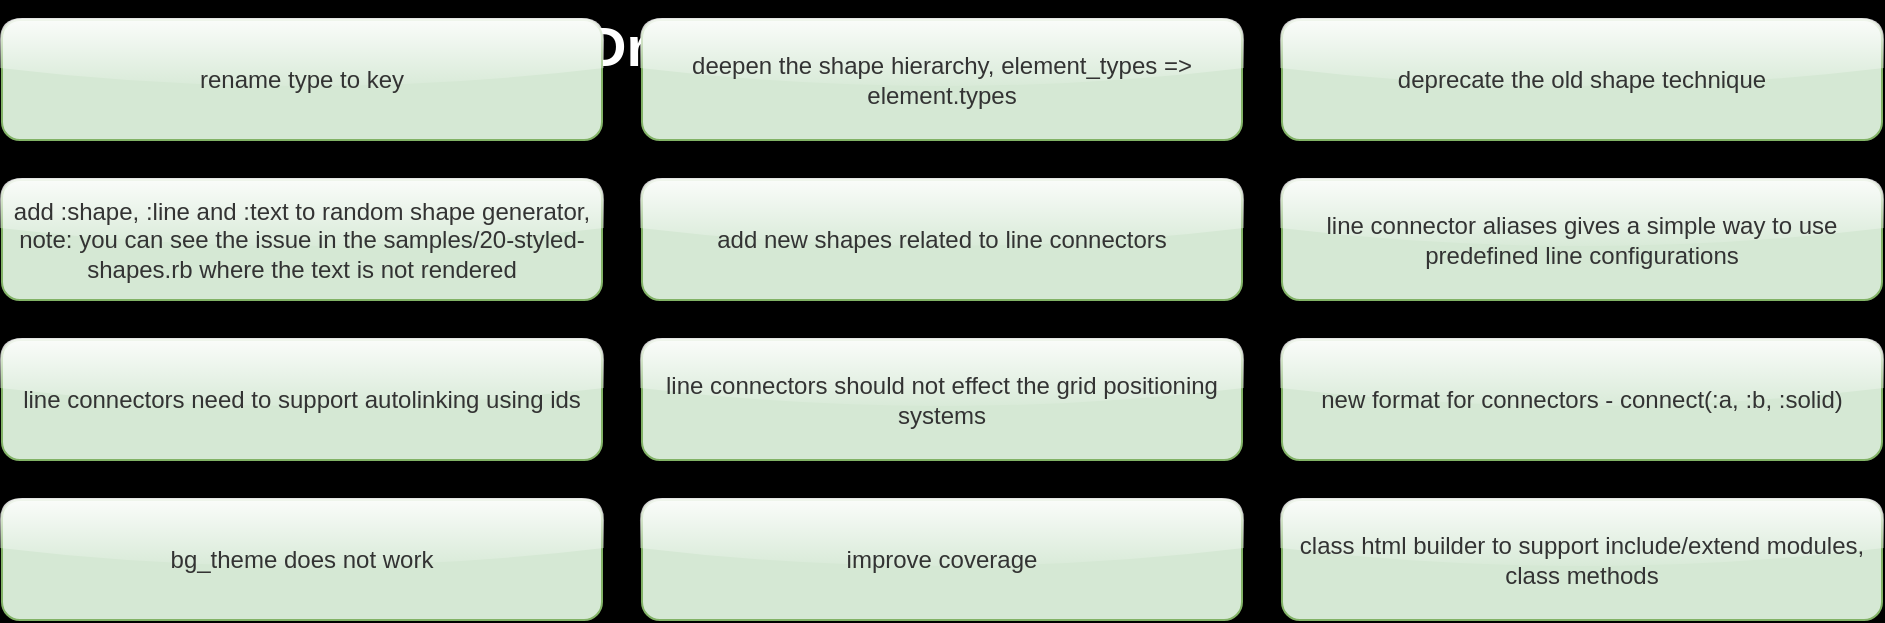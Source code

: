 <mxfile>
  <diagram id="QkS" name="In progress">
    <mxGraphModel dx="0" dy="0" background="#000000" grid="0" gridSize="10" guides="1" tooltips="1" connect="1" arrows="1" fold="1" page="1" pageScale="1" pageWidth="1169" pageHeight="827" math="0" shadow="0">
      <root>
        <mxCell id="page_root_QkS" parent="QkS"/>
        <mxCell id="node_root_QkS" parent="page_root_QkS"/>
        <mxCell id="QkS-1" value="DrawIO DSL" style="whiteSpace=wrap;html=1;rounded=1;glass=1;fontColor=#FFFFFF;text;fontSize=28;fontStyle=1;fillColor=none" vertex="1" parent="node_root_QkS">
          <mxGeometry x="300" y="0" width="400" height="80" as="geometry"/>
        </mxCell>
        <mxCell id="QkS-3" value="rename type to key" style="whiteSpace=wrap;html=1;rounded=1;glass=1;fillColor=#d5e8d4;strokeColor=#82b366;fontColor=#333333" vertex="1" parent="node_root_QkS">
          <mxGeometry x="10" y="10" width="300" height="60" as="geometry"/>
        </mxCell>
        <mxCell id="QkS-4" value="deepen the shape hierarchy,  element_types =&gt; element.types" style="whiteSpace=wrap;html=1;rounded=1;glass=1;fillColor=#d5e8d4;strokeColor=#82b366;fontColor=#333333" vertex="1" parent="node_root_QkS">
          <mxGeometry x="330" y="10" width="300" height="60" as="geometry"/>
        </mxCell>
        <mxCell id="QkS-5" value="deprecate the old shape technique" style="whiteSpace=wrap;html=1;rounded=1;glass=1;fillColor=#d5e8d4;strokeColor=#82b366;fontColor=#333333" vertex="1" parent="node_root_QkS">
          <mxGeometry x="650" y="10" width="300" height="60" as="geometry"/>
        </mxCell>
        <mxCell id="QkS-6" value="add :shape, :line and :text to random shape generator, note: you can see the issue in the samples/20-styled-shapes.rb where the text is not rendered" style="whiteSpace=wrap;html=1;rounded=1;glass=1;fillColor=#d5e8d4;strokeColor=#82b366;fontColor=#333333" vertex="1" parent="node_root_QkS">
          <mxGeometry x="10" y="90" width="300" height="60" as="geometry"/>
        </mxCell>
        <mxCell id="QkS-7" value="add new shapes related to line connectors" style="whiteSpace=wrap;html=1;rounded=1;glass=1;fillColor=#d5e8d4;strokeColor=#82b366;fontColor=#333333" vertex="1" parent="node_root_QkS">
          <mxGeometry x="330" y="90" width="300" height="60" as="geometry"/>
        </mxCell>
        <mxCell id="QkS-8" value="line connector aliases gives a simple way to use predefined line configurations" style="whiteSpace=wrap;html=1;rounded=1;glass=1;fillColor=#d5e8d4;strokeColor=#82b366;fontColor=#333333" vertex="1" parent="node_root_QkS">
          <mxGeometry x="650" y="90" width="300" height="60" as="geometry"/>
        </mxCell>
        <mxCell id="QkS-9" value="line connectors need to support autolinking using ids" style="whiteSpace=wrap;html=1;rounded=1;glass=1;fillColor=#d5e8d4;strokeColor=#82b366;fontColor=#333333" vertex="1" parent="node_root_QkS">
          <mxGeometry x="10" y="170" width="300" height="60" as="geometry"/>
        </mxCell>
        <mxCell id="QkS-10" value="line connectors should not effect the grid positioning systems" style="whiteSpace=wrap;html=1;rounded=1;glass=1;fillColor=#d5e8d4;strokeColor=#82b366;fontColor=#333333" vertex="1" parent="node_root_QkS">
          <mxGeometry x="330" y="170" width="300" height="60" as="geometry"/>
        </mxCell>
        <mxCell id="QkS-11" value="new format for connectors - connect(:a, :b, :solid)" style="whiteSpace=wrap;html=1;rounded=1;glass=1;fillColor=#d5e8d4;strokeColor=#82b366;fontColor=#333333" vertex="1" parent="node_root_QkS">
          <mxGeometry x="650" y="170" width="300" height="60" as="geometry"/>
        </mxCell>
        <mxCell id="QkS-12" value="bg_theme does not work" style="whiteSpace=wrap;html=1;rounded=1;glass=1;fillColor=#d5e8d4;strokeColor=#82b366;fontColor=#333333" vertex="1" parent="node_root_QkS">
          <mxGeometry x="10" y="250" width="300" height="60" as="geometry"/>
        </mxCell>
        <mxCell id="QkS-13" value="improve coverage" style="whiteSpace=wrap;html=1;rounded=1;glass=1;fillColor=#d5e8d4;strokeColor=#82b366;fontColor=#333333" vertex="1" parent="node_root_QkS">
          <mxGeometry x="330" y="250" width="300" height="60" as="geometry"/>
        </mxCell>
        <mxCell id="QkS-14" value="class html builder to support include/extend modules, class methods" style="whiteSpace=wrap;html=1;rounded=1;glass=1;fillColor=#d5e8d4;strokeColor=#82b366;fontColor=#333333" vertex="1" parent="node_root_QkS">
          <mxGeometry x="650" y="250" width="300" height="60" as="geometry"/>
        </mxCell>
      </root>
    </mxGraphModel>
  </diagram>
  <diagram id="fty" name="To Do">
    <mxGraphModel dx="0" dy="0" background="#000000" grid="0" gridSize="10" guides="1" tooltips="1" connect="1" arrows="1" fold="1" page="1" pageScale="1" pageWidth="1169" pageHeight="827" math="0" shadow="0">
      <root>
        <mxCell id="page_root_fty" parent="fty"/>
        <mxCell id="node_root_fty" parent="page_root_fty"/>
        <mxCell id="fty-2" value="refactor shapes to use configuration file and split into elements, lines and texts" style="whiteSpace=wrap;html=1;rounded=1;glass=1;fillColor=#dae8fc;strokeColor=#6c8ebf;fontColor=#333333" vertex="1" parent="node_root_fty">
          <mxGeometry x="10" y="10" width="300" height="60" as="geometry"/>
        </mxCell>
        <mxCell id="fty-3" value="does x, y, w, h need to be on lines (no for connectors, but other lines?)" style="whiteSpace=wrap;html=1;rounded=1;glass=1;fillColor=#dae8fc;strokeColor=#6c8ebf;fontColor=#333333" vertex="1" parent="node_root_fty">
          <mxGeometry x="330" y="10" width="300" height="60" as="geometry"/>
        </mxCell>
        <mxCell id="fty-4" value="update domain model with all the recent architecture changes" style="whiteSpace=wrap;html=1;rounded=1;glass=1;fillColor=#dae8fc;strokeColor=#6c8ebf;fontColor=#333333" vertex="1" parent="node_root_fty">
          <mxGeometry x="650" y="10" width="300" height="60" as="geometry"/>
        </mxCell>
        <mxCell id="fty-5" value="replace generated methods for shapes, texts and lines with meta programming" style="whiteSpace=wrap;html=1;rounded=1;glass=1;fillColor=#dae8fc;strokeColor=#6c8ebf;fontColor=#333333" vertex="1" parent="node_root_fty">
          <mxGeometry x="10" y="90" width="300" height="60" as="geometry"/>
        </mxCell>
        <mxCell id="fty-6" value="refactor HTML builder to custom GEM or use existing ruby GEM" style="whiteSpace=wrap;html=1;rounded=1;glass=1;fillColor=#dae8fc;strokeColor=#6c8ebf;fontColor=#333333" vertex="1" parent="node_root_fty">
          <mxGeometry x="330" y="90" width="300" height="60" as="geometry"/>
        </mxCell>
        <mxCell id="fty-7" value="add page background to theme, use it whenever the theme is set at a diagram/page level" style="whiteSpace=wrap;html=1;rounded=1;glass=1;fillColor=#dae8fc;strokeColor=#6c8ebf;fontColor=#333333" vertex="1" parent="node_root_fty">
          <mxGeometry x="650" y="90" width="300" height="60" as="geometry"/>
        </mxCell>
        <mxCell id="fty-8" value="move DrawioDsl::Formatters::Factory::FORMATTERS to resource file" style="whiteSpace=wrap;html=1;rounded=1;glass=1;fillColor=#dae8fc;strokeColor=#6c8ebf;fontColor=#333333" vertex="1" parent="node_root_fty">
          <mxGeometry x="10" y="170" width="300" height="60" as="geometry"/>
        </mxCell>
        <mxCell id="fty-9" value="move DrawioDsl::Formatters::StyleBuilder::MAPPINGS to resource file" style="whiteSpace=wrap;html=1;rounded=1;glass=1;fillColor=#dae8fc;strokeColor=#6c8ebf;fontColor=#333333" vertex="1" parent="node_root_fty">
          <mxGeometry x="330" y="170" width="300" height="60" as="geometry"/>
        </mxCell>
        <mxCell id="fty-10" value="settings style attributes need to de-duplicate, might be best to utilize the new StyleBuilder class" style="whiteSpace=wrap;html=1;rounded=1;glass=1;fillColor=#dae8fc;strokeColor=#6c8ebf;fontColor=#333333" vertex="1" parent="node_root_fty">
          <mxGeometry x="650" y="170" width="300" height="60" as="geometry"/>
        </mxCell>
        <mxCell id="fty-11" value="write SVG directly into other projects" style="whiteSpace=wrap;html=1;rounded=1;glass=1;fillColor=#dae8fc;strokeColor=#6c8ebf;fontColor=#333333" vertex="1" parent="node_root_fty">
          <mxGeometry x="10" y="250" width="300" height="60" as="geometry"/>
        </mxCell>
        <mxCell id="fty-12" value="Nodes need to support child nodes" style="whiteSpace=wrap;html=1;rounded=1;glass=1;fillColor=#dae8fc;strokeColor=#6c8ebf;fontColor=#333333" vertex="1" parent="node_root_fty">
          <mxGeometry x="330" y="250" width="300" height="60" as="geometry"/>
        </mxCell>
        <mxCell id="fty-13" value="Grid layout does not position itself in relation to the last element" style="whiteSpace=wrap;html=1;rounded=1;glass=1;fillColor=#dae8fc;strokeColor=#6c8ebf;fontColor=#333333" vertex="1" parent="node_root_fty">
          <mxGeometry x="650" y="250" width="300" height="60" as="geometry"/>
        </mxCell>
        <mxCell id="fty-14" value="Grid layout should not be affected by connector lines" style="whiteSpace=wrap;html=1;rounded=1;glass=1;fillColor=#dae8fc;strokeColor=#6c8ebf;fontColor=#333333" vertex="1" parent="node_root_fty">
          <mxGeometry x="10" y="330" width="300" height="60" as="geometry"/>
        </mxCell>
        <mxCell id="fty-15" value="Grid layout should support flow break (break to next section if less then boundary)" style="whiteSpace=wrap;html=1;rounded=1;glass=1;fillColor=#dae8fc;strokeColor=#6c8ebf;fontColor=#333333" vertex="1" parent="node_root_fty">
          <mxGeometry x="330" y="330" width="300" height="60" as="geometry"/>
        </mxCell>
        <mxCell id="fty-16" value="Grid layout should support hard break (break to next section)" style="whiteSpace=wrap;html=1;rounded=1;glass=1;fillColor=#dae8fc;strokeColor=#6c8ebf;fontColor=#333333" vertex="1" parent="node_root_fty">
          <mxGeometry x="650" y="330" width="300" height="60" as="geometry"/>
        </mxCell>
        <mxCell id="fty-17" value="Dynamic sized shapes that expand to the size of their text" style="whiteSpace=wrap;html=1;rounded=1;glass=1;fillColor=#dae8fc;strokeColor=#6c8ebf;fontColor=#333333" vertex="1" parent="node_root_fty">
          <mxGeometry x="10" y="410" width="300" height="60" as="geometry"/>
        </mxCell>
        <mxCell id="fty-18" value="Control of text padding left, right, top and bottom" style="whiteSpace=wrap;html=1;rounded=1;glass=1;fillColor=#dae8fc;strokeColor=#6c8ebf;fontColor=#333333" vertex="1" parent="node_root_fty">
          <mxGeometry x="330" y="410" width="300" height="60" as="geometry"/>
        </mxCell>
        <mxCell id="fty-19" value="Improve the theme control over text-only shapes" style="whiteSpace=wrap;html=1;rounded=1;glass=1;fillColor=#dae8fc;strokeColor=#6c8ebf;fontColor=#333333" vertex="1" parent="node_root_fty">
          <mxGeometry x="650" y="410" width="300" height="60" as="geometry"/>
        </mxCell>
        <mxCell id="fty-20" value="x,y settings do not work for shapes within a grid layout" style="whiteSpace=wrap;html=1;rounded=1;glass=1;fillColor=#dae8fc;strokeColor=#6c8ebf;fontColor=#333333" vertex="1" parent="node_root_fty">
          <mxGeometry x="10" y="490" width="300" height="60" as="geometry"/>
        </mxCell>
        <mxCell id="fty-21" value="page layout so that you drop elements on and they are positioned correctly, e.g centered, left, right, etc, maybe a grid layout with a wrap of 1 and a width of the page is sufficient" style="whiteSpace=wrap;html=1;rounded=1;glass=1;fillColor=#dae8fc;strokeColor=#6c8ebf;fontColor=#333333" vertex="1" parent="node_root_fty">
          <mxGeometry x="330" y="490" width="300" height="60" as="geometry"/>
        </mxCell>
      </root>
    </mxGraphModel>
  </diagram>
  <diagram id="wIK" name="Done">
    <mxGraphModel dx="0" dy="0" background="#000000" grid="0" gridSize="10" guides="1" tooltips="1" connect="1" arrows="1" fold="1" page="1" pageScale="1" pageWidth="1169" pageHeight="827" math="0" shadow="0">
      <root>
        <mxCell id="page_root_wIK" parent="wIK"/>
        <mxCell id="node_root_wIK" parent="page_root_wIK"/>
        <mxCell id="wIK-2" value="headings do not appear to be working?" style="whiteSpace=wrap;html=1;rounded=1;glass=1;fillColor=#f8cecc;strokeColor=#b85450;fontColor=#333333" vertex="1" parent="node_root_wIK">
          <mxGeometry x="10" y="10" width="300" height="60" as="geometry"/>
        </mxCell>
        <mxCell id="wIK-3" value="add sample for backgrounds with text on top, add support for favourite backgrounds" style="whiteSpace=wrap;html=1;rounded=1;glass=1;fillColor=#f8cecc;strokeColor=#b85450;fontColor=#333333" vertex="1" parent="node_root_wIK">
          <mxGeometry x="330" y="10" width="300" height="60" as="geometry"/>
        </mxCell>
        <mxCell id="wIK-4" value="add background themes, with foreground text color" style="whiteSpace=wrap;html=1;rounded=1;glass=1;fillColor=#f8cecc;strokeColor=#b85450;fontColor=#333333" vertex="1" parent="node_root_wIK">
          <mxGeometry x="650" y="10" width="300" height="60" as="geometry"/>
        </mxCell>
        <mxCell id="wIK-5" value="refactor shapes configuration so that it reads from custom file" style="whiteSpace=wrap;html=1;rounded=1;glass=1;fillColor=#f8cecc;strokeColor=#b85450;fontColor=#333333" vertex="1" parent="node_root_wIK">
          <mxGeometry x="10" y="90" width="300" height="60" as="geometry"/>
        </mxCell>
        <mxCell id="wIK-6" value="fix :text" style="whiteSpace=wrap;html=1;rounded=1;glass=1;fillColor=#f8cecc;strokeColor=#b85450;fontColor=#333333" vertex="1" parent="node_root_wIK">
          <mxGeometry x="330" y="90" width="300" height="60" as="geometry"/>
        </mxCell>
        <mxCell id="wIK-7" value="configuration for lines" style="whiteSpace=wrap;html=1;rounded=1;glass=1;fillColor=#f8cecc;strokeColor=#b85450;fontColor=#333333" vertex="1" parent="node_root_wIK">
          <mxGeometry x="650" y="90" width="300" height="60" as="geometry"/>
        </mxCell>
        <mxCell id="wIK-8" value="configuration for text" style="whiteSpace=wrap;html=1;rounded=1;glass=1;fillColor=#f8cecc;strokeColor=#b85450;fontColor=#333333" vertex="1" parent="node_root_wIK">
          <mxGeometry x="10" y="170" width="300" height="60" as="geometry"/>
        </mxCell>
        <mxCell id="wIK-9" value="configuration for elements" style="whiteSpace=wrap;html=1;rounded=1;glass=1;fillColor=#f8cecc;strokeColor=#b85450;fontColor=#333333" vertex="1" parent="node_root_wIK">
          <mxGeometry x="330" y="170" width="300" height="60" as="geometry"/>
        </mxCell>
        <mxCell id="wIK-10" value="configuration for line strokes" style="whiteSpace=wrap;html=1;rounded=1;glass=1;fillColor=#f8cecc;strokeColor=#b85450;fontColor=#333333" vertex="1" parent="node_root_wIK">
          <mxGeometry x="650" y="170" width="300" height="60" as="geometry"/>
        </mxCell>
        <mxCell id="wIK-11" value="configuration for connector compass direction" style="whiteSpace=wrap;html=1;rounded=1;glass=1;fillColor=#f8cecc;strokeColor=#b85450;fontColor=#333333" vertex="1" parent="node_root_wIK">
          <mxGeometry x="10" y="250" width="300" height="60" as="geometry"/>
        </mxCell>
        <mxCell id="wIK-12" value="configuration for connector design" style="whiteSpace=wrap;html=1;rounded=1;glass=1;fillColor=#f8cecc;strokeColor=#b85450;fontColor=#333333" vertex="1" parent="node_root_wIK">
          <mxGeometry x="330" y="250" width="300" height="60" as="geometry"/>
        </mxCell>
        <mxCell id="wIK-13" value="configuration for connector arrows" style="whiteSpace=wrap;html=1;rounded=1;glass=1;fillColor=#f8cecc;strokeColor=#b85450;fontColor=#333333" vertex="1" parent="node_root_wIK">
          <mxGeometry x="650" y="250" width="300" height="60" as="geometry"/>
        </mxCell>
        <mxCell id="wIK-14" value="configuration for connector waypoints" style="whiteSpace=wrap;html=1;rounded=1;glass=1;fillColor=#f8cecc;strokeColor=#b85450;fontColor=#333333" vertex="1" parent="node_root_wIK">
          <mxGeometry x="10" y="330" width="300" height="60" as="geometry"/>
        </mxCell>
        <mxCell id="wIK-15" value="export_json will output a diagram in machine readable format" style="whiteSpace=wrap;html=1;rounded=1;glass=1;fillColor=#f8cecc;strokeColor=#b85450;fontColor=#333333" vertex="1" parent="node_root_wIK">
          <mxGeometry x="330" y="330" width="300" height="60" as="geometry"/>
        </mxCell>
        <mxCell id="wIK-16" value="class html formatter to support regular html nodes such as p, h1.. ul, li that are found on the builder" style="whiteSpace=wrap;html=1;rounded=1;glass=1;fillColor=#f8cecc;strokeColor=#b85450;fontColor=#333333" vertex="1" parent="node_root_wIK">
          <mxGeometry x="650" y="330" width="300" height="60" as="geometry"/>
        </mxCell>
        <mxCell id="wIK-17" value="group box, like a regular box but with a top aligned h1 style title" style="whiteSpace=wrap;html=1;rounded=1;glass=1;fillColor=#f8cecc;strokeColor=#b85450;fontColor=#333333" vertex="1" parent="node_root_wIK">
          <mxGeometry x="10" y="410" width="300" height="60" as="geometry"/>
        </mxCell>
        <mxCell id="wIK-18" value="build a domain (class) diagram" style="whiteSpace=wrap;html=1;rounded=1;glass=1;fillColor=#f8cecc;strokeColor=#b85450;fontColor=#333333" vertex="1" parent="node_root_wIK">
          <mxGeometry x="330" y="410" width="300" height="60" as="geometry"/>
        </mxCell>
        <mxCell id="wIK-19" value="build configuration for line strokes %i[dashed dotted dashdot dashdotdot dotdotdot longdash)" style="whiteSpace=wrap;html=1;rounded=1;glass=1;fillColor=#f8cecc;strokeColor=#b85450;fontColor=#333333" vertex="1" parent="node_root_wIK">
          <mxGeometry x="650" y="410" width="300" height="60" as="geometry"/>
        </mxCell>
        <mxCell id="wIK-20" value="build configuration for line compass %i[n ne e se s sw w nw]" style="whiteSpace=wrap;html=1;rounded=1;glass=1;fillColor=#f8cecc;strokeColor=#b85450;fontColor=#333333" vertex="1" parent="node_root_wIK">
          <mxGeometry x="10" y="490" width="300" height="60" as="geometry"/>
        </mxCell>
        <mxCell id="wIK-21" value="build configuration for line shape %i[style1 style2 style3 style4]" style="whiteSpace=wrap;html=1;rounded=1;glass=1;fillColor=#f8cecc;strokeColor=#b85450;fontColor=#333333" vertex="1" parent="node_root_wIK">
          <mxGeometry x="330" y="490" width="300" height="60" as="geometry"/>
        </mxCell>
        <mxCell id="wIK-22" value="build configuration for arrows %i[straight triangle diamond circle cross short default none plain skewed_dash concave er_many er_one er_one_optional er_one_mandatory er_many_optional er_many_mandatory]" style="whiteSpace=wrap;html=1;rounded=1;glass=1;fillColor=#f8cecc;strokeColor=#b85450;fontColor=#333333" vertex="1" parent="node_root_wIK">
          <mxGeometry x="650" y="490" width="300" height="60" as="geometry"/>
        </mxCell>
        <mxCell id="wIK-23" value="refactor the shape-&gt;text_only (boolean) to category (symbol)" style="whiteSpace=wrap;html=1;rounded=1;glass=1;fillColor=#f8cecc;strokeColor=#b85450;fontColor=#333333" vertex="1" parent="node_root_wIK">
          <mxGeometry x="10" y="570" width="300" height="60" as="geometry"/>
        </mxCell>
        <mxCell id="wIK-24" value="ensure that ids are working as expected" style="whiteSpace=wrap;html=1;rounded=1;glass=1;fillColor=#f8cecc;strokeColor=#b85450;fontColor=#333333" vertex="1" parent="node_root_wIK">
          <mxGeometry x="330" y="570" width="300" height="60" as="geometry"/>
        </mxCell>
        <mxCell id="wIK-25" value="alter the initial parameter of all shapes so that it can be an ID, without named attribute" style="whiteSpace=wrap;html=1;rounded=1;glass=1;fillColor=#f8cecc;strokeColor=#b85450;fontColor=#333333" vertex="1" parent="node_root_wIK">
          <mxGeometry x="650" y="570" width="300" height="60" as="geometry"/>
        </mxCell>
        <mxCell id="wIK-26" value="move project-plan files" style="whiteSpace=wrap;html=1;rounded=1;glass=1;fillColor=#f8cecc;strokeColor=#b85450;fontColor=#333333" vertex="1" parent="node_root_wIK">
          <mxGeometry x="10" y="650" width="300" height="60" as="geometry"/>
        </mxCell>
        <mxCell id="wIK-27" value="alter configure_shape so it sets the default shape key and use that for selecting the default HTML formatter" style="whiteSpace=wrap;html=1;rounded=1;glass=1;fillColor=#f8cecc;strokeColor=#b85450;fontColor=#333333" vertex="1" parent="node_root_wIK">
          <mxGeometry x="330" y="650" width="300" height="60" as="geometry"/>
        </mxCell>
        <mxCell id="wIK-28" value="add todo shape to simplify project plan drawing" style="whiteSpace=wrap;html=1;rounded=1;glass=1;fillColor=#f8cecc;strokeColor=#b85450;fontColor=#333333" vertex="1" parent="node_root_wIK">
          <mxGeometry x="650" y="650" width="300" height="60" as="geometry"/>
        </mxCell>
        <mxCell id="wIK-29" value="introduce .value property to shape and let it use either formatted HTML or plain text title" style="whiteSpace=wrap;html=1;rounded=1;glass=1;fillColor=#f8cecc;strokeColor=#b85450;fontColor=#333333" vertex="1" parent="node_root_wIK">
          <mxGeometry x="10" y="730" width="300" height="60" as="geometry"/>
        </mxCell>
        <mxCell id="wIK-30" value="formatter DSL that can render HTML directly into the value property" style="whiteSpace=wrap;html=1;rounded=1;glass=1;fillColor=#f8cecc;strokeColor=#b85450;fontColor=#333333" vertex="1" parent="node_root_wIK">
          <mxGeometry x="330" y="730" width="300" height="60" as="geometry"/>
        </mxCell>
        <mxCell id="wIK-31" value="formatter DSL for class and interface generation" style="whiteSpace=wrap;html=1;rounded=1;glass=1;fillColor=#f8cecc;strokeColor=#b85450;fontColor=#333333" vertex="1" parent="node_root_wIK">
          <mxGeometry x="650" y="730" width="300" height="60" as="geometry"/>
        </mxCell>
        <mxCell id="wIK-32" value="generate extension based graphics based on drawio extensions.js" style="whiteSpace=wrap;html=1;rounded=1;glass=1;fillColor=#f8cecc;strokeColor=#b85450;fontColor=#333333" vertex="1" parent="node_root_wIK">
          <mxGeometry x="10" y="810" width="300" height="60" as="geometry"/>
        </mxCell>
        <mxCell id="wIK-33" value="active? flag on page defaulting to true. set to false to exclude page from diagram." style="whiteSpace=wrap;html=1;rounded=1;glass=1;fillColor=#f8cecc;strokeColor=#b85450;fontColor=#333333" vertex="1" parent="node_root_wIK">
          <mxGeometry x="330" y="810" width="300" height="60" as="geometry"/>
        </mxCell>
        <mxCell id="wIK-34" value="first level child nodes need to hang of node 1" style="whiteSpace=wrap;html=1;rounded=1;glass=1;fillColor=#f8cecc;strokeColor=#b85450;fontColor=#333333" vertex="1" parent="node_root_wIK">
          <mxGeometry x="650" y="810" width="300" height="60" as="geometry"/>
        </mxCell>
        <mxCell id="wIK-35" value="node has child nodes and add_node will set a nodes parent" style="whiteSpace=wrap;html=1;rounded=1;glass=1;fillColor=#f8cecc;strokeColor=#b85450;fontColor=#333333" vertex="1" parent="node_root_wIK">
          <mxGeometry x="10" y="890" width="300" height="60" as="geometry"/>
        </mxCell>
        <mxCell id="wIK-36" value="nodes can belong to a parent node, the top level node responds with truthy to root?" style="whiteSpace=wrap;html=1;rounded=1;glass=1;fillColor=#f8cecc;strokeColor=#b85450;fontColor=#333333" vertex="1" parent="node_root_wIK">
          <mxGeometry x="330" y="890" width="300" height="60" as="geometry"/>
        </mxCell>
        <mxCell id="wIK-37" value="add sample diagram for the github readme file" style="whiteSpace=wrap;html=1;rounded=1;glass=1;fillColor=#f8cecc;strokeColor=#b85450;fontColor=#333333" vertex="1" parent="node_root_wIK">
          <mxGeometry x="650" y="890" width="300" height="60" as="geometry"/>
        </mxCell>
        <mxCell id="wIK-38" value="write samples into docs folder and display in readme" style="whiteSpace=wrap;html=1;rounded=1;glass=1;fillColor=#f8cecc;strokeColor=#b85450;fontColor=#333333" vertex="1" parent="node_root_wIK">
          <mxGeometry x="10" y="970" width="300" height="60" as="geometry"/>
        </mxCell>
        <mxCell id="wIK-39" value="add export as .PNG, needs to take a page number as the PNG will not support multiple pages" style="whiteSpace=wrap;html=1;rounded=1;glass=1;fillColor=#f8cecc;strokeColor=#b85450;fontColor=#333333" vertex="1" parent="node_root_wIK">
          <mxGeometry x="330" y="970" width="300" height="60" as="geometry"/>
        </mxCell>
        <mxCell id="wIK-40" value="add export as .SVG, needs to take a page number as the SVG will not support multiple pages" style="whiteSpace=wrap;html=1;rounded=1;glass=1;fillColor=#f8cecc;strokeColor=#b85450;fontColor=#333333" vertex="1" parent="node_root_wIK">
          <mxGeometry x="650" y="970" width="300" height="60" as="geometry"/>
        </mxCell>
        <mxCell id="wIK-41" value="add save as .drawio" style="whiteSpace=wrap;html=1;rounded=1;glass=1;fillColor=#f8cecc;strokeColor=#b85450;fontColor=#333333" vertex="1" parent="node_root_wIK">
          <mxGeometry x="10" y="1050" width="300" height="60" as="geometry"/>
        </mxCell>
      </root>
    </mxGraphModel>
  </diagram>
</mxfile>